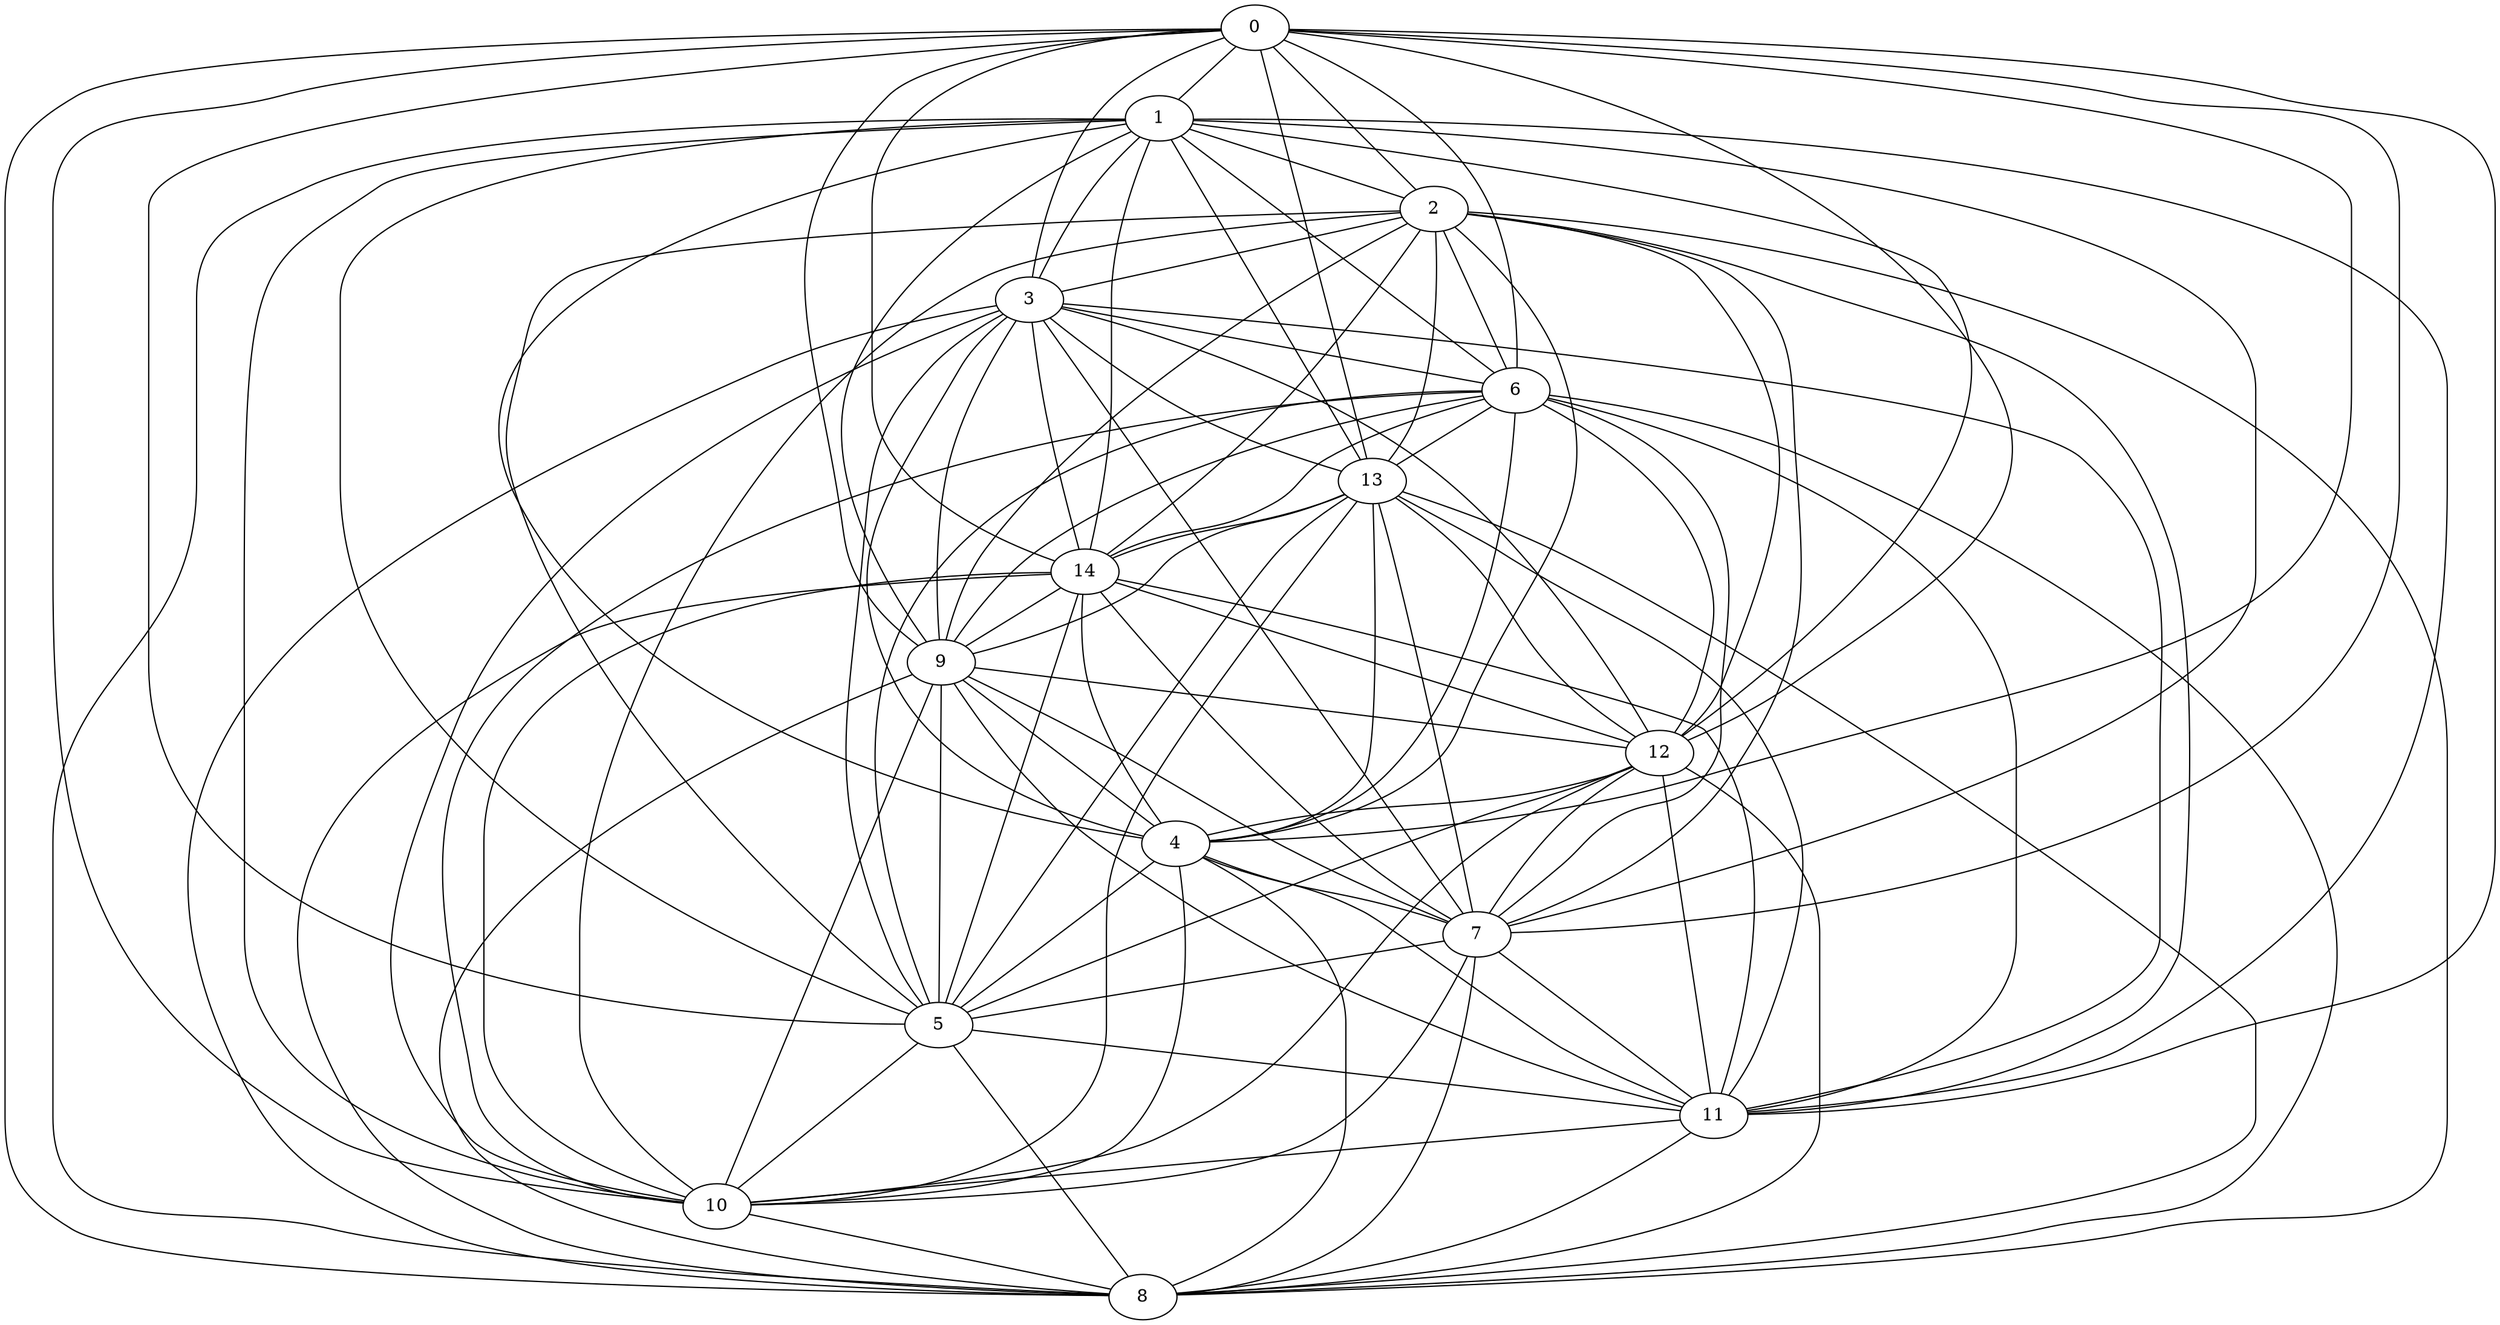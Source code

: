 graph G {
0;
1;
2;
3;
4;
5;
6;
7;
8;
9;
10;
11;
12;
13;
14;
0--1 ;
9--13 ;
14--2 ;
7--5 ;
3--11 ;
1--8 ;
8--12 ;
8--7 ;
13--14 ;
10--14 ;
4--6 ;
2--12 ;
13--4 ;
14--6 ;
4--7 ;
5--11 ;
10--8 ;
9--6 ;
7--11 ;
1--2 ;
9--8 ;
11--4 ;
6--13 ;
14--8 ;
2--10 ;
5--6 ;
6--0 ;
10--1 ;
1--12 ;
5--2 ;
14--1 ;
10--9 ;
8--2 ;
8--13 ;
4--2 ;
4--5 ;
1--9 ;
0--8 ;
3--8 ;
3--9 ;
0--2 ;
5--12 ;
8--11 ;
10--4 ;
12--7 ;
11--2 ;
4--9 ;
7--13 ;
14--0 ;
14--3 ;
0--3 ;
12--6 ;
14--9 ;
0--12 ;
0--13 ;
14--4 ;
3--12 ;
0--7 ;
12--11 ;
13--11 ;
5--3 ;
9--12 ;
2--6 ;
10--13 ;
12--4 ;
2--3 ;
13--12 ;
7--1 ;
10--0 ;
3--6 ;
4--3 ;
12--10 ;
5--10 ;
10--3 ;
7--14 ;
5--8 ;
9--11 ;
13--1 ;
6--8 ;
0--5 ;
8--4 ;
11--6 ;
14--5 ;
5--9 ;
9--0 ;
2--7 ;
9--2 ;
6--1 ;
11--0 ;
12--14 ;
6--7 ;
10--6 ;
1--11 ;
4--1 ;
11--14 ;
11--10 ;
4--0 ;
2--13 ;
7--10 ;
1--3 ;
3--13 ;
3--7 ;
7--9 ;
5--13 ;
1--5 ;
}
